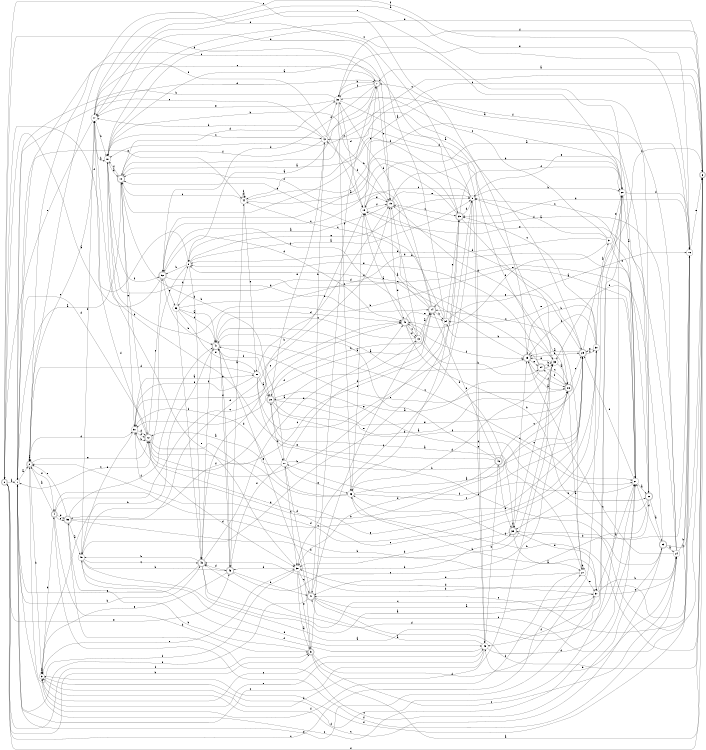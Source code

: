 digraph n45_3 {
__start0 [label="" shape="none"];

rankdir=LR;
size="8,5";

s0 [style="rounded,filled", color="black", fillcolor="white" shape="doublecircle", label="0"];
s1 [style="filled", color="black", fillcolor="white" shape="circle", label="1"];
s2 [style="rounded,filled", color="black", fillcolor="white" shape="doublecircle", label="2"];
s3 [style="filled", color="black", fillcolor="white" shape="circle", label="3"];
s4 [style="rounded,filled", color="black", fillcolor="white" shape="doublecircle", label="4"];
s5 [style="rounded,filled", color="black", fillcolor="white" shape="doublecircle", label="5"];
s6 [style="rounded,filled", color="black", fillcolor="white" shape="doublecircle", label="6"];
s7 [style="rounded,filled", color="black", fillcolor="white" shape="doublecircle", label="7"];
s8 [style="filled", color="black", fillcolor="white" shape="circle", label="8"];
s9 [style="filled", color="black", fillcolor="white" shape="circle", label="9"];
s10 [style="rounded,filled", color="black", fillcolor="white" shape="doublecircle", label="10"];
s11 [style="filled", color="black", fillcolor="white" shape="circle", label="11"];
s12 [style="rounded,filled", color="black", fillcolor="white" shape="doublecircle", label="12"];
s13 [style="filled", color="black", fillcolor="white" shape="circle", label="13"];
s14 [style="rounded,filled", color="black", fillcolor="white" shape="doublecircle", label="14"];
s15 [style="filled", color="black", fillcolor="white" shape="circle", label="15"];
s16 [style="filled", color="black", fillcolor="white" shape="circle", label="16"];
s17 [style="filled", color="black", fillcolor="white" shape="circle", label="17"];
s18 [style="filled", color="black", fillcolor="white" shape="circle", label="18"];
s19 [style="rounded,filled", color="black", fillcolor="white" shape="doublecircle", label="19"];
s20 [style="filled", color="black", fillcolor="white" shape="circle", label="20"];
s21 [style="filled", color="black", fillcolor="white" shape="circle", label="21"];
s22 [style="rounded,filled", color="black", fillcolor="white" shape="doublecircle", label="22"];
s23 [style="rounded,filled", color="black", fillcolor="white" shape="doublecircle", label="23"];
s24 [style="filled", color="black", fillcolor="white" shape="circle", label="24"];
s25 [style="rounded,filled", color="black", fillcolor="white" shape="doublecircle", label="25"];
s26 [style="rounded,filled", color="black", fillcolor="white" shape="doublecircle", label="26"];
s27 [style="filled", color="black", fillcolor="white" shape="circle", label="27"];
s28 [style="rounded,filled", color="black", fillcolor="white" shape="doublecircle", label="28"];
s29 [style="rounded,filled", color="black", fillcolor="white" shape="doublecircle", label="29"];
s30 [style="filled", color="black", fillcolor="white" shape="circle", label="30"];
s31 [style="filled", color="black", fillcolor="white" shape="circle", label="31"];
s32 [style="filled", color="black", fillcolor="white" shape="circle", label="32"];
s33 [style="filled", color="black", fillcolor="white" shape="circle", label="33"];
s34 [style="filled", color="black", fillcolor="white" shape="circle", label="34"];
s35 [style="rounded,filled", color="black", fillcolor="white" shape="doublecircle", label="35"];
s36 [style="filled", color="black", fillcolor="white" shape="circle", label="36"];
s37 [style="filled", color="black", fillcolor="white" shape="circle", label="37"];
s38 [style="filled", color="black", fillcolor="white" shape="circle", label="38"];
s39 [style="rounded,filled", color="black", fillcolor="white" shape="doublecircle", label="39"];
s40 [style="rounded,filled", color="black", fillcolor="white" shape="doublecircle", label="40"];
s41 [style="rounded,filled", color="black", fillcolor="white" shape="doublecircle", label="41"];
s42 [style="filled", color="black", fillcolor="white" shape="circle", label="42"];
s43 [style="rounded,filled", color="black", fillcolor="white" shape="doublecircle", label="43"];
s44 [style="filled", color="black", fillcolor="white" shape="circle", label="44"];
s45 [style="filled", color="black", fillcolor="white" shape="circle", label="45"];
s46 [style="rounded,filled", color="black", fillcolor="white" shape="doublecircle", label="46"];
s47 [style="rounded,filled", color="black", fillcolor="white" shape="doublecircle", label="47"];
s48 [style="filled", color="black", fillcolor="white" shape="circle", label="48"];
s49 [style="rounded,filled", color="black", fillcolor="white" shape="doublecircle", label="49"];
s50 [style="filled", color="black", fillcolor="white" shape="circle", label="50"];
s51 [style="filled", color="black", fillcolor="white" shape="circle", label="51"];
s52 [style="rounded,filled", color="black", fillcolor="white" shape="doublecircle", label="52"];
s53 [style="filled", color="black", fillcolor="white" shape="circle", label="53"];
s54 [style="rounded,filled", color="black", fillcolor="white" shape="doublecircle", label="54"];
s55 [style="rounded,filled", color="black", fillcolor="white" shape="doublecircle", label="55"];
s0 -> s1 [label="a"];
s0 -> s5 [label="b"];
s0 -> s27 [label="c"];
s0 -> s19 [label="d"];
s0 -> s43 [label="e"];
s0 -> s5 [label="f"];
s1 -> s2 [label="a"];
s1 -> s49 [label="b"];
s1 -> s21 [label="c"];
s1 -> s12 [label="d"];
s1 -> s44 [label="e"];
s1 -> s15 [label="f"];
s2 -> s2 [label="a"];
s2 -> s3 [label="b"];
s2 -> s17 [label="c"];
s2 -> s51 [label="d"];
s2 -> s12 [label="e"];
s2 -> s4 [label="f"];
s3 -> s3 [label="a"];
s3 -> s4 [label="b"];
s3 -> s45 [label="c"];
s3 -> s26 [label="d"];
s3 -> s38 [label="e"];
s3 -> s20 [label="f"];
s4 -> s2 [label="a"];
s4 -> s5 [label="b"];
s4 -> s40 [label="c"];
s4 -> s55 [label="d"];
s4 -> s55 [label="e"];
s4 -> s24 [label="f"];
s5 -> s6 [label="a"];
s5 -> s55 [label="b"];
s5 -> s24 [label="c"];
s5 -> s30 [label="d"];
s5 -> s47 [label="e"];
s5 -> s7 [label="f"];
s6 -> s7 [label="a"];
s6 -> s36 [label="b"];
s6 -> s44 [label="c"];
s6 -> s18 [label="d"];
s6 -> s32 [label="e"];
s6 -> s0 [label="f"];
s7 -> s8 [label="a"];
s7 -> s32 [label="b"];
s7 -> s2 [label="c"];
s7 -> s52 [label="d"];
s7 -> s19 [label="e"];
s7 -> s32 [label="f"];
s8 -> s9 [label="a"];
s8 -> s52 [label="b"];
s8 -> s1 [label="c"];
s8 -> s49 [label="d"];
s8 -> s9 [label="e"];
s8 -> s0 [label="f"];
s9 -> s10 [label="a"];
s9 -> s20 [label="b"];
s9 -> s15 [label="c"];
s9 -> s2 [label="d"];
s9 -> s45 [label="e"];
s9 -> s38 [label="f"];
s10 -> s1 [label="a"];
s10 -> s11 [label="b"];
s10 -> s6 [label="c"];
s10 -> s32 [label="d"];
s10 -> s51 [label="e"];
s10 -> s18 [label="f"];
s11 -> s12 [label="a"];
s11 -> s29 [label="b"];
s11 -> s38 [label="c"];
s11 -> s14 [label="d"];
s11 -> s36 [label="e"];
s11 -> s43 [label="f"];
s12 -> s13 [label="a"];
s12 -> s10 [label="b"];
s12 -> s52 [label="c"];
s12 -> s38 [label="d"];
s12 -> s30 [label="e"];
s12 -> s17 [label="f"];
s13 -> s14 [label="a"];
s13 -> s54 [label="b"];
s13 -> s47 [label="c"];
s13 -> s19 [label="d"];
s13 -> s41 [label="e"];
s13 -> s52 [label="f"];
s14 -> s15 [label="a"];
s14 -> s34 [label="b"];
s14 -> s44 [label="c"];
s14 -> s32 [label="d"];
s14 -> s10 [label="e"];
s14 -> s51 [label="f"];
s15 -> s16 [label="a"];
s15 -> s49 [label="b"];
s15 -> s7 [label="c"];
s15 -> s29 [label="d"];
s15 -> s19 [label="e"];
s15 -> s19 [label="f"];
s16 -> s17 [label="a"];
s16 -> s49 [label="b"];
s16 -> s41 [label="c"];
s16 -> s35 [label="d"];
s16 -> s6 [label="e"];
s16 -> s3 [label="f"];
s17 -> s18 [label="a"];
s17 -> s18 [label="b"];
s17 -> s7 [label="c"];
s17 -> s7 [label="d"];
s17 -> s0 [label="e"];
s17 -> s16 [label="f"];
s18 -> s10 [label="a"];
s18 -> s19 [label="b"];
s18 -> s42 [label="c"];
s18 -> s14 [label="d"];
s18 -> s38 [label="e"];
s18 -> s52 [label="f"];
s19 -> s8 [label="a"];
s19 -> s20 [label="b"];
s19 -> s35 [label="c"];
s19 -> s40 [label="d"];
s19 -> s9 [label="e"];
s19 -> s42 [label="f"];
s20 -> s21 [label="a"];
s20 -> s39 [label="b"];
s20 -> s18 [label="c"];
s20 -> s49 [label="d"];
s20 -> s17 [label="e"];
s20 -> s16 [label="f"];
s21 -> s22 [label="a"];
s21 -> s18 [label="b"];
s21 -> s9 [label="c"];
s21 -> s29 [label="d"];
s21 -> s34 [label="e"];
s21 -> s11 [label="f"];
s22 -> s23 [label="a"];
s22 -> s55 [label="b"];
s22 -> s51 [label="c"];
s22 -> s39 [label="d"];
s22 -> s9 [label="e"];
s22 -> s7 [label="f"];
s23 -> s24 [label="a"];
s23 -> s6 [label="b"];
s23 -> s3 [label="c"];
s23 -> s21 [label="d"];
s23 -> s33 [label="e"];
s23 -> s36 [label="f"];
s24 -> s10 [label="a"];
s24 -> s16 [label="b"];
s24 -> s25 [label="c"];
s24 -> s45 [label="d"];
s24 -> s15 [label="e"];
s24 -> s19 [label="f"];
s25 -> s26 [label="a"];
s25 -> s29 [label="b"];
s25 -> s0 [label="c"];
s25 -> s53 [label="d"];
s25 -> s54 [label="e"];
s25 -> s26 [label="f"];
s26 -> s27 [label="a"];
s26 -> s51 [label="b"];
s26 -> s29 [label="c"];
s26 -> s19 [label="d"];
s26 -> s47 [label="e"];
s26 -> s54 [label="f"];
s27 -> s28 [label="a"];
s27 -> s27 [label="b"];
s27 -> s14 [label="c"];
s27 -> s41 [label="d"];
s27 -> s37 [label="e"];
s27 -> s3 [label="f"];
s28 -> s26 [label="a"];
s28 -> s14 [label="b"];
s28 -> s16 [label="c"];
s28 -> s11 [label="d"];
s28 -> s29 [label="e"];
s28 -> s21 [label="f"];
s29 -> s25 [label="a"];
s29 -> s30 [label="b"];
s29 -> s4 [label="c"];
s29 -> s18 [label="d"];
s29 -> s14 [label="e"];
s29 -> s6 [label="f"];
s30 -> s31 [label="a"];
s30 -> s25 [label="b"];
s30 -> s35 [label="c"];
s30 -> s2 [label="d"];
s30 -> s29 [label="e"];
s30 -> s25 [label="f"];
s31 -> s9 [label="a"];
s31 -> s21 [label="b"];
s31 -> s32 [label="c"];
s31 -> s8 [label="d"];
s31 -> s20 [label="e"];
s31 -> s40 [label="f"];
s32 -> s33 [label="a"];
s32 -> s1 [label="b"];
s32 -> s36 [label="c"];
s32 -> s15 [label="d"];
s32 -> s17 [label="e"];
s32 -> s6 [label="f"];
s33 -> s26 [label="a"];
s33 -> s34 [label="b"];
s33 -> s39 [label="c"];
s33 -> s36 [label="d"];
s33 -> s25 [label="e"];
s33 -> s42 [label="f"];
s34 -> s16 [label="a"];
s34 -> s12 [label="b"];
s34 -> s12 [label="c"];
s34 -> s17 [label="d"];
s34 -> s35 [label="e"];
s34 -> s10 [label="f"];
s35 -> s18 [label="a"];
s35 -> s36 [label="b"];
s35 -> s52 [label="c"];
s35 -> s9 [label="d"];
s35 -> s26 [label="e"];
s35 -> s20 [label="f"];
s36 -> s29 [label="a"];
s36 -> s37 [label="b"];
s36 -> s29 [label="c"];
s36 -> s51 [label="d"];
s36 -> s15 [label="e"];
s36 -> s48 [label="f"];
s37 -> s21 [label="a"];
s37 -> s24 [label="b"];
s37 -> s24 [label="c"];
s37 -> s38 [label="d"];
s37 -> s1 [label="e"];
s37 -> s45 [label="f"];
s38 -> s5 [label="a"];
s38 -> s39 [label="b"];
s38 -> s41 [label="c"];
s38 -> s43 [label="d"];
s38 -> s5 [label="e"];
s38 -> s2 [label="f"];
s39 -> s27 [label="a"];
s39 -> s38 [label="b"];
s39 -> s25 [label="c"];
s39 -> s40 [label="d"];
s39 -> s37 [label="e"];
s39 -> s39 [label="f"];
s40 -> s15 [label="a"];
s40 -> s22 [label="b"];
s40 -> s13 [label="c"];
s40 -> s13 [label="d"];
s40 -> s34 [label="e"];
s40 -> s25 [label="f"];
s41 -> s20 [label="a"];
s41 -> s42 [label="b"];
s41 -> s16 [label="c"];
s41 -> s11 [label="d"];
s41 -> s1 [label="e"];
s41 -> s6 [label="f"];
s42 -> s22 [label="a"];
s42 -> s17 [label="b"];
s42 -> s1 [label="c"];
s42 -> s32 [label="d"];
s42 -> s28 [label="e"];
s42 -> s10 [label="f"];
s43 -> s44 [label="a"];
s43 -> s41 [label="b"];
s43 -> s33 [label="c"];
s43 -> s49 [label="d"];
s43 -> s3 [label="e"];
s43 -> s47 [label="f"];
s44 -> s35 [label="a"];
s44 -> s45 [label="b"];
s44 -> s10 [label="c"];
s44 -> s44 [label="d"];
s44 -> s50 [label="e"];
s44 -> s44 [label="f"];
s45 -> s41 [label="a"];
s45 -> s46 [label="b"];
s45 -> s1 [label="c"];
s45 -> s21 [label="d"];
s45 -> s3 [label="e"];
s45 -> s48 [label="f"];
s46 -> s47 [label="a"];
s46 -> s39 [label="b"];
s46 -> s26 [label="c"];
s46 -> s38 [label="d"];
s46 -> s17 [label="e"];
s46 -> s14 [label="f"];
s47 -> s25 [label="a"];
s47 -> s3 [label="b"];
s47 -> s21 [label="c"];
s47 -> s40 [label="d"];
s47 -> s43 [label="e"];
s47 -> s28 [label="f"];
s48 -> s21 [label="a"];
s48 -> s43 [label="b"];
s48 -> s49 [label="c"];
s48 -> s35 [label="d"];
s48 -> s45 [label="e"];
s48 -> s17 [label="f"];
s49 -> s37 [label="a"];
s49 -> s48 [label="b"];
s49 -> s37 [label="c"];
s49 -> s40 [label="d"];
s49 -> s1 [label="e"];
s49 -> s47 [label="f"];
s50 -> s28 [label="a"];
s50 -> s19 [label="b"];
s50 -> s6 [label="c"];
s50 -> s2 [label="d"];
s50 -> s9 [label="e"];
s50 -> s51 [label="f"];
s51 -> s50 [label="a"];
s51 -> s12 [label="b"];
s51 -> s40 [label="c"];
s51 -> s12 [label="d"];
s51 -> s48 [label="e"];
s51 -> s12 [label="f"];
s52 -> s0 [label="a"];
s52 -> s47 [label="b"];
s52 -> s21 [label="c"];
s52 -> s40 [label="d"];
s52 -> s53 [label="e"];
s52 -> s20 [label="f"];
s53 -> s47 [label="a"];
s53 -> s22 [label="b"];
s53 -> s47 [label="c"];
s53 -> s8 [label="d"];
s53 -> s50 [label="e"];
s53 -> s49 [label="f"];
s54 -> s28 [label="a"];
s54 -> s33 [label="b"];
s54 -> s26 [label="c"];
s54 -> s33 [label="d"];
s54 -> s8 [label="e"];
s54 -> s8 [label="f"];
s55 -> s48 [label="a"];
s55 -> s33 [label="b"];
s55 -> s23 [label="c"];
s55 -> s19 [label="d"];
s55 -> s2 [label="e"];
s55 -> s47 [label="f"];

}